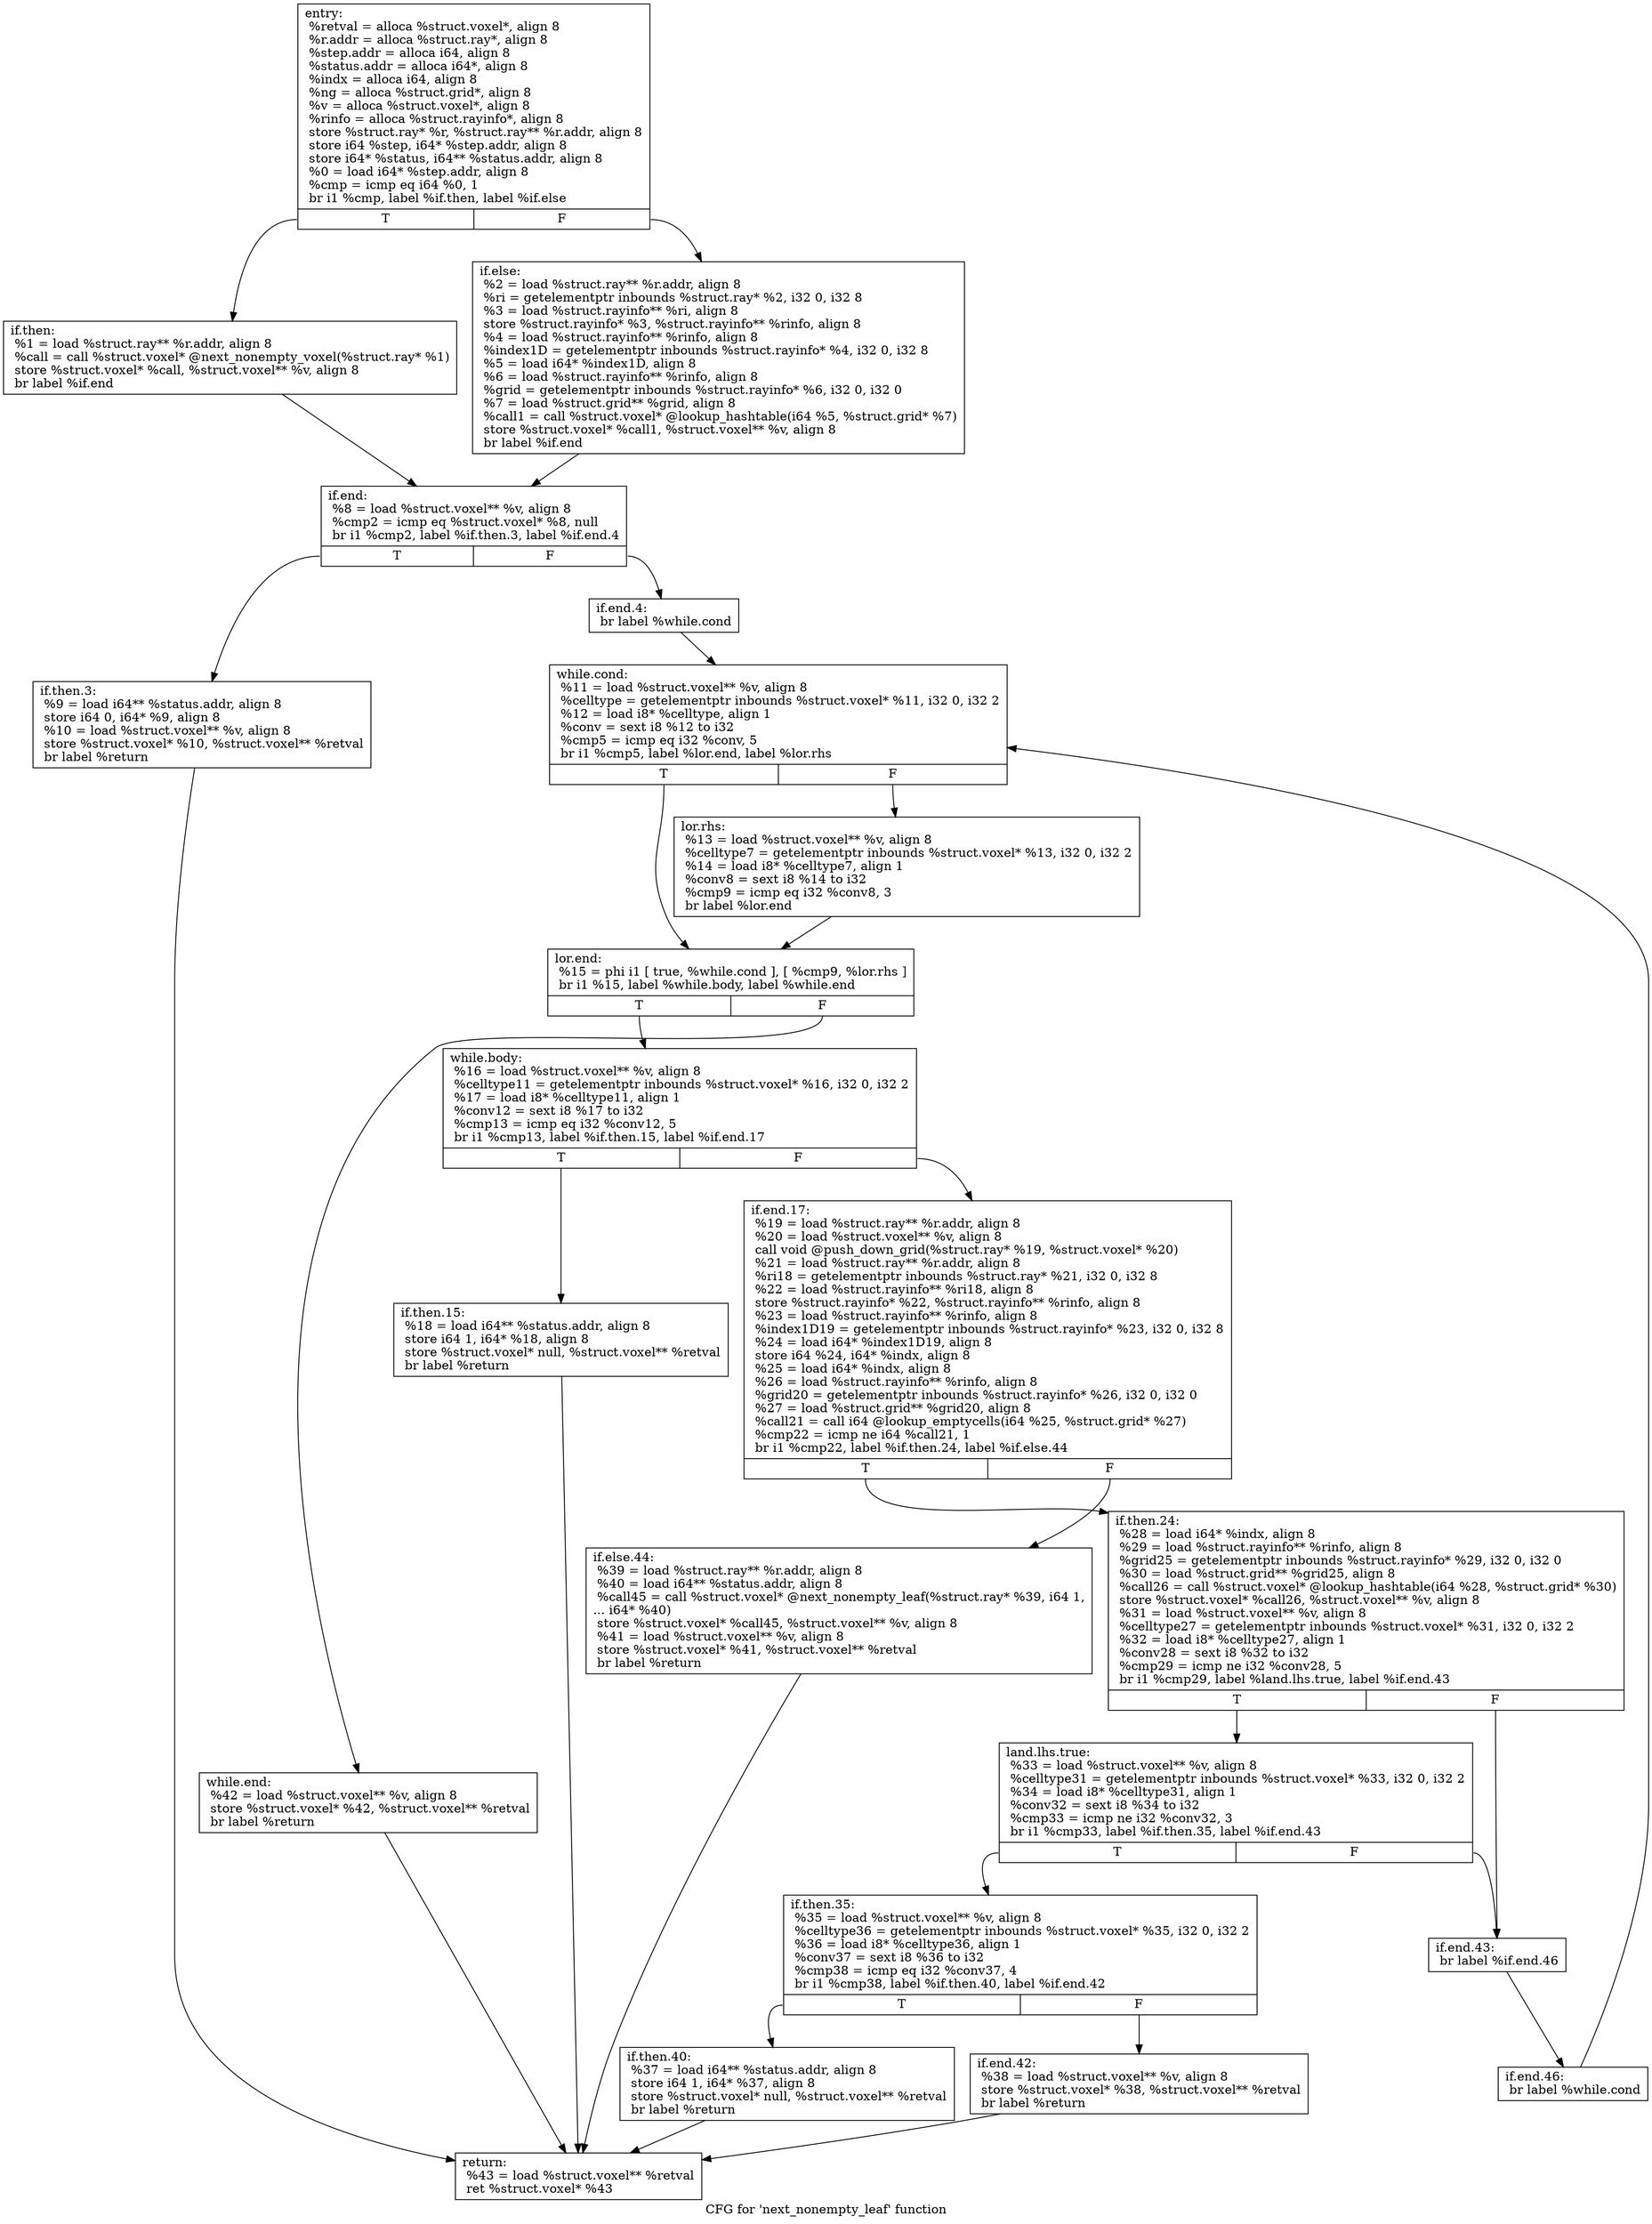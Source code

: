 digraph "CFG for 'next_nonempty_leaf' function" {
	label="CFG for 'next_nonempty_leaf' function";

	Node0x5f63800 [shape=record,label="{entry:\l  %retval = alloca %struct.voxel*, align 8\l  %r.addr = alloca %struct.ray*, align 8\l  %step.addr = alloca i64, align 8\l  %status.addr = alloca i64*, align 8\l  %indx = alloca i64, align 8\l  %ng = alloca %struct.grid*, align 8\l  %v = alloca %struct.voxel*, align 8\l  %rinfo = alloca %struct.rayinfo*, align 8\l  store %struct.ray* %r, %struct.ray** %r.addr, align 8\l  store i64 %step, i64* %step.addr, align 8\l  store i64* %status, i64** %status.addr, align 8\l  %0 = load i64* %step.addr, align 8\l  %cmp = icmp eq i64 %0, 1\l  br i1 %cmp, label %if.then, label %if.else\l|{<s0>T|<s1>F}}"];
	Node0x5f63800:s0 -> Node0x5f204f0;
	Node0x5f63800:s1 -> Node0x5f20540;
	Node0x5f204f0 [shape=record,label="{if.then:                                          \l  %1 = load %struct.ray** %r.addr, align 8\l  %call = call %struct.voxel* @next_nonempty_voxel(%struct.ray* %1)\l  store %struct.voxel* %call, %struct.voxel** %v, align 8\l  br label %if.end\l}"];
	Node0x5f204f0 -> Node0x5f20590;
	Node0x5f20540 [shape=record,label="{if.else:                                          \l  %2 = load %struct.ray** %r.addr, align 8\l  %ri = getelementptr inbounds %struct.ray* %2, i32 0, i32 8\l  %3 = load %struct.rayinfo** %ri, align 8\l  store %struct.rayinfo* %3, %struct.rayinfo** %rinfo, align 8\l  %4 = load %struct.rayinfo** %rinfo, align 8\l  %index1D = getelementptr inbounds %struct.rayinfo* %4, i32 0, i32 8\l  %5 = load i64* %index1D, align 8\l  %6 = load %struct.rayinfo** %rinfo, align 8\l  %grid = getelementptr inbounds %struct.rayinfo* %6, i32 0, i32 0\l  %7 = load %struct.grid** %grid, align 8\l  %call1 = call %struct.voxel* @lookup_hashtable(i64 %5, %struct.grid* %7)\l  store %struct.voxel* %call1, %struct.voxel** %v, align 8\l  br label %if.end\l}"];
	Node0x5f20540 -> Node0x5f20590;
	Node0x5f20590 [shape=record,label="{if.end:                                           \l  %8 = load %struct.voxel** %v, align 8\l  %cmp2 = icmp eq %struct.voxel* %8, null\l  br i1 %cmp2, label %if.then.3, label %if.end.4\l|{<s0>T|<s1>F}}"];
	Node0x5f20590:s0 -> Node0x5f205e0;
	Node0x5f20590:s1 -> Node0x5f20630;
	Node0x5f205e0 [shape=record,label="{if.then.3:                                        \l  %9 = load i64** %status.addr, align 8\l  store i64 0, i64* %9, align 8\l  %10 = load %struct.voxel** %v, align 8\l  store %struct.voxel* %10, %struct.voxel** %retval\l  br label %return\l}"];
	Node0x5f205e0 -> Node0x5f20b30;
	Node0x5f20630 [shape=record,label="{if.end.4:                                         \l  br label %while.cond\l}"];
	Node0x5f20630 -> Node0x5f20680;
	Node0x5f20680 [shape=record,label="{while.cond:                                       \l  %11 = load %struct.voxel** %v, align 8\l  %celltype = getelementptr inbounds %struct.voxel* %11, i32 0, i32 2\l  %12 = load i8* %celltype, align 1\l  %conv = sext i8 %12 to i32\l  %cmp5 = icmp eq i32 %conv, 5\l  br i1 %cmp5, label %lor.end, label %lor.rhs\l|{<s0>T|<s1>F}}"];
	Node0x5f20680:s0 -> Node0x5f20720;
	Node0x5f20680:s1 -> Node0x5f206d0;
	Node0x5f206d0 [shape=record,label="{lor.rhs:                                          \l  %13 = load %struct.voxel** %v, align 8\l  %celltype7 = getelementptr inbounds %struct.voxel* %13, i32 0, i32 2\l  %14 = load i8* %celltype7, align 1\l  %conv8 = sext i8 %14 to i32\l  %cmp9 = icmp eq i32 %conv8, 3\l  br label %lor.end\l}"];
	Node0x5f206d0 -> Node0x5f20720;
	Node0x5f20720 [shape=record,label="{lor.end:                                          \l  %15 = phi i1 [ true, %while.cond ], [ %cmp9, %lor.rhs ]\l  br i1 %15, label %while.body, label %while.end\l|{<s0>T|<s1>F}}"];
	Node0x5f20720:s0 -> Node0x5f20770;
	Node0x5f20720:s1 -> Node0x5f20ae0;
	Node0x5f20770 [shape=record,label="{while.body:                                       \l  %16 = load %struct.voxel** %v, align 8\l  %celltype11 = getelementptr inbounds %struct.voxel* %16, i32 0, i32 2\l  %17 = load i8* %celltype11, align 1\l  %conv12 = sext i8 %17 to i32\l  %cmp13 = icmp eq i32 %conv12, 5\l  br i1 %cmp13, label %if.then.15, label %if.end.17\l|{<s0>T|<s1>F}}"];
	Node0x5f20770:s0 -> Node0x5f207c0;
	Node0x5f20770:s1 -> Node0x5f20810;
	Node0x5f207c0 [shape=record,label="{if.then.15:                                       \l  %18 = load i64** %status.addr, align 8\l  store i64 1, i64* %18, align 8\l  store %struct.voxel* null, %struct.voxel** %retval\l  br label %return\l}"];
	Node0x5f207c0 -> Node0x5f20b30;
	Node0x5f20810 [shape=record,label="{if.end.17:                                        \l  %19 = load %struct.ray** %r.addr, align 8\l  %20 = load %struct.voxel** %v, align 8\l  call void @push_down_grid(%struct.ray* %19, %struct.voxel* %20)\l  %21 = load %struct.ray** %r.addr, align 8\l  %ri18 = getelementptr inbounds %struct.ray* %21, i32 0, i32 8\l  %22 = load %struct.rayinfo** %ri18, align 8\l  store %struct.rayinfo* %22, %struct.rayinfo** %rinfo, align 8\l  %23 = load %struct.rayinfo** %rinfo, align 8\l  %index1D19 = getelementptr inbounds %struct.rayinfo* %23, i32 0, i32 8\l  %24 = load i64* %index1D19, align 8\l  store i64 %24, i64* %indx, align 8\l  %25 = load i64* %indx, align 8\l  %26 = load %struct.rayinfo** %rinfo, align 8\l  %grid20 = getelementptr inbounds %struct.rayinfo* %26, i32 0, i32 0\l  %27 = load %struct.grid** %grid20, align 8\l  %call21 = call i64 @lookup_emptycells(i64 %25, %struct.grid* %27)\l  %cmp22 = icmp ne i64 %call21, 1\l  br i1 %cmp22, label %if.then.24, label %if.else.44\l|{<s0>T|<s1>F}}"];
	Node0x5f20810:s0 -> Node0x5f20860;
	Node0x5f20810:s1 -> Node0x5f20a40;
	Node0x5f20860 [shape=record,label="{if.then.24:                                       \l  %28 = load i64* %indx, align 8\l  %29 = load %struct.rayinfo** %rinfo, align 8\l  %grid25 = getelementptr inbounds %struct.rayinfo* %29, i32 0, i32 0\l  %30 = load %struct.grid** %grid25, align 8\l  %call26 = call %struct.voxel* @lookup_hashtable(i64 %28, %struct.grid* %30)\l  store %struct.voxel* %call26, %struct.voxel** %v, align 8\l  %31 = load %struct.voxel** %v, align 8\l  %celltype27 = getelementptr inbounds %struct.voxel* %31, i32 0, i32 2\l  %32 = load i8* %celltype27, align 1\l  %conv28 = sext i8 %32 to i32\l  %cmp29 = icmp ne i32 %conv28, 5\l  br i1 %cmp29, label %land.lhs.true, label %if.end.43\l|{<s0>T|<s1>F}}"];
	Node0x5f20860:s0 -> Node0x5f208b0;
	Node0x5f20860:s1 -> Node0x5f209f0;
	Node0x5f208b0 [shape=record,label="{land.lhs.true:                                    \l  %33 = load %struct.voxel** %v, align 8\l  %celltype31 = getelementptr inbounds %struct.voxel* %33, i32 0, i32 2\l  %34 = load i8* %celltype31, align 1\l  %conv32 = sext i8 %34 to i32\l  %cmp33 = icmp ne i32 %conv32, 3\l  br i1 %cmp33, label %if.then.35, label %if.end.43\l|{<s0>T|<s1>F}}"];
	Node0x5f208b0:s0 -> Node0x5f20900;
	Node0x5f208b0:s1 -> Node0x5f209f0;
	Node0x5f20900 [shape=record,label="{if.then.35:                                       \l  %35 = load %struct.voxel** %v, align 8\l  %celltype36 = getelementptr inbounds %struct.voxel* %35, i32 0, i32 2\l  %36 = load i8* %celltype36, align 1\l  %conv37 = sext i8 %36 to i32\l  %cmp38 = icmp eq i32 %conv37, 4\l  br i1 %cmp38, label %if.then.40, label %if.end.42\l|{<s0>T|<s1>F}}"];
	Node0x5f20900:s0 -> Node0x5f20950;
	Node0x5f20900:s1 -> Node0x5f209a0;
	Node0x5f20950 [shape=record,label="{if.then.40:                                       \l  %37 = load i64** %status.addr, align 8\l  store i64 1, i64* %37, align 8\l  store %struct.voxel* null, %struct.voxel** %retval\l  br label %return\l}"];
	Node0x5f20950 -> Node0x5f20b30;
	Node0x5f209a0 [shape=record,label="{if.end.42:                                        \l  %38 = load %struct.voxel** %v, align 8\l  store %struct.voxel* %38, %struct.voxel** %retval\l  br label %return\l}"];
	Node0x5f209a0 -> Node0x5f20b30;
	Node0x5f209f0 [shape=record,label="{if.end.43:                                        \l  br label %if.end.46\l}"];
	Node0x5f209f0 -> Node0x5f20a90;
	Node0x5f20a40 [shape=record,label="{if.else.44:                                       \l  %39 = load %struct.ray** %r.addr, align 8\l  %40 = load i64** %status.addr, align 8\l  %call45 = call %struct.voxel* @next_nonempty_leaf(%struct.ray* %39, i64 1,\l... i64* %40)\l  store %struct.voxel* %call45, %struct.voxel** %v, align 8\l  %41 = load %struct.voxel** %v, align 8\l  store %struct.voxel* %41, %struct.voxel** %retval\l  br label %return\l}"];
	Node0x5f20a40 -> Node0x5f20b30;
	Node0x5f20a90 [shape=record,label="{if.end.46:                                        \l  br label %while.cond\l}"];
	Node0x5f20a90 -> Node0x5f20680;
	Node0x5f20ae0 [shape=record,label="{while.end:                                        \l  %42 = load %struct.voxel** %v, align 8\l  store %struct.voxel* %42, %struct.voxel** %retval\l  br label %return\l}"];
	Node0x5f20ae0 -> Node0x5f20b30;
	Node0x5f20b30 [shape=record,label="{return:                                           \l  %43 = load %struct.voxel** %retval\l  ret %struct.voxel* %43\l}"];
}
